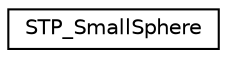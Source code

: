 digraph "Graphical Class Hierarchy"
{
  edge [fontname="Helvetica",fontsize="10",labelfontname="Helvetica",labelfontsize="10"];
  node [fontname="Helvetica",fontsize="10",shape=record];
  rankdir="LR";
  Node0 [label="STP_SmallSphere",height=0.2,width=0.4,color="black", fillcolor="white", style="filled",URL="$classSTP__SmallSphere.html"];
}
